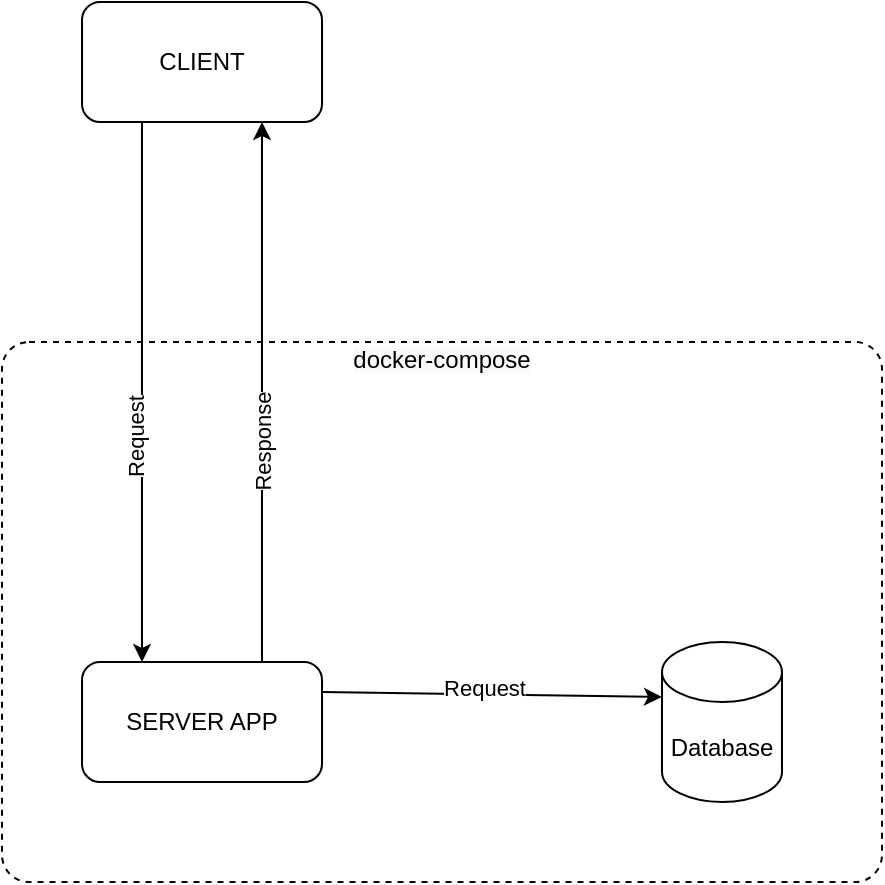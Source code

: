 <mxfile>
    <diagram id="1ePEYUxt6AJCUWiKRAxw" name="Page-1">
        <mxGraphModel dx="710" dy="444" grid="1" gridSize="10" guides="1" tooltips="1" connect="1" arrows="1" fold="1" page="1" pageScale="1" pageWidth="850" pageHeight="1100" math="0" shadow="0">
            <root>
                <mxCell id="0"/>
                <mxCell id="1" parent="0"/>
                <mxCell id="4" value="" style="group" vertex="1" connectable="0" parent="1">
                    <mxGeometry x="140" y="290" width="440" height="270" as="geometry"/>
                </mxCell>
                <mxCell id="2" value="" style="rounded=1;whiteSpace=wrap;html=1;dashed=1;arcSize=5;fillColor=none;" vertex="1" parent="4">
                    <mxGeometry width="440" height="270" as="geometry"/>
                </mxCell>
                <mxCell id="3" value="&lt;span style=&quot;color: rgb(0, 0, 0); font-family: Helvetica; font-size: 12px; font-style: normal; font-variant-ligatures: normal; font-variant-caps: normal; font-weight: 400; letter-spacing: normal; orphans: 2; text-align: center; text-indent: 0px; text-transform: none; widows: 2; word-spacing: 0px; -webkit-text-stroke-width: 0px; background-color: rgb(251, 251, 251); text-decoration-thickness: initial; text-decoration-style: initial; text-decoration-color: initial; float: none; display: inline !important;&quot;&gt;docker-compose&lt;/span&gt;" style="text;html=1;strokeColor=none;fillColor=none;align=center;verticalAlign=middle;whiteSpace=wrap;rounded=0;dashed=1;" vertex="1" parent="4">
                    <mxGeometry x="155" width="130" height="18" as="geometry"/>
                </mxCell>
                <mxCell id="5" value="Database" style="shape=cylinder3;whiteSpace=wrap;html=1;boundedLbl=1;backgroundOutline=1;size=15;rounded=1;fillColor=none;" vertex="1" parent="4">
                    <mxGeometry x="330" y="150" width="60" height="80" as="geometry"/>
                </mxCell>
                <mxCell id="10" style="edgeStyle=none;html=1;exitX=1;exitY=0.25;exitDx=0;exitDy=0;entryX=0;entryY=0;entryDx=0;entryDy=27.5;entryPerimeter=0;" edge="1" parent="4" source="7" target="5">
                    <mxGeometry relative="1" as="geometry"/>
                </mxCell>
                <mxCell id="11" value="Request" style="edgeLabel;html=1;align=center;verticalAlign=middle;resizable=0;points=[];" vertex="1" connectable="0" parent="10">
                    <mxGeometry x="-0.051" y="3" relative="1" as="geometry">
                        <mxPoint as="offset"/>
                    </mxGeometry>
                </mxCell>
                <mxCell id="7" value="SERVER APP" style="rounded=1;whiteSpace=wrap;html=1;fillColor=none;" vertex="1" parent="4">
                    <mxGeometry x="40" y="160" width="120" height="60" as="geometry"/>
                </mxCell>
                <mxCell id="8" style="edgeStyle=none;html=1;exitX=0.25;exitY=1;exitDx=0;exitDy=0;entryX=0.25;entryY=0;entryDx=0;entryDy=0;" edge="1" parent="1" source="6" target="7">
                    <mxGeometry relative="1" as="geometry"/>
                </mxCell>
                <mxCell id="12" value="Request" style="edgeLabel;html=1;align=center;verticalAlign=middle;resizable=0;points=[];rotation=-90;" vertex="1" connectable="0" parent="8">
                    <mxGeometry x="0.165" y="-3" relative="1" as="geometry">
                        <mxPoint as="offset"/>
                    </mxGeometry>
                </mxCell>
                <mxCell id="6" value="CLIENT" style="rounded=1;whiteSpace=wrap;html=1;fillColor=none;" vertex="1" parent="1">
                    <mxGeometry x="180" y="120" width="120" height="60" as="geometry"/>
                </mxCell>
                <mxCell id="9" value="" style="edgeStyle=none;html=1;exitX=0.75;exitY=0;exitDx=0;exitDy=0;entryX=0.75;entryY=1;entryDx=0;entryDy=0;" edge="1" parent="1" source="7" target="6">
                    <mxGeometry x="-0.185" relative="1" as="geometry">
                        <Array as="points">
                            <mxPoint x="270" y="320"/>
                        </Array>
                        <mxPoint as="offset"/>
                    </mxGeometry>
                </mxCell>
                <mxCell id="13" value="Response" style="edgeLabel;html=1;align=center;verticalAlign=middle;resizable=0;points=[];rotation=-90;" vertex="1" connectable="0" parent="9">
                    <mxGeometry x="-0.259" relative="1" as="geometry">
                        <mxPoint y="-10" as="offset"/>
                    </mxGeometry>
                </mxCell>
            </root>
        </mxGraphModel>
    </diagram>
    <diagram id="LhN8ZK9LdKvZgxUgG04Z" name="Page-2">
        <mxGraphModel dx="746" dy="466" grid="1" gridSize="10" guides="1" tooltips="1" connect="1" arrows="1" fold="1" page="1" pageScale="1" pageWidth="850" pageHeight="1100" math="0" shadow="0">
            <root>
                <mxCell id="0"/>
                <mxCell id="1" parent="0"/>
                <mxCell id="XRW9XLoBWcnM0fp5N3B--1" value="Controller" style="rounded=1;whiteSpace=wrap;html=1;fillColor=none;" vertex="1" parent="1">
                    <mxGeometry x="480" y="230" width="120" height="60" as="geometry"/>
                </mxCell>
                <mxCell id="XRW9XLoBWcnM0fp5N3B--2" value="Service" style="rounded=1;whiteSpace=wrap;html=1;fillColor=none;" vertex="1" parent="1">
                    <mxGeometry x="460" y="420" width="120" height="60" as="geometry"/>
                </mxCell>
                <mxCell id="XRW9XLoBWcnM0fp5N3B--3" value="Module" style="whiteSpace=wrap;html=1;rounded=1;fillColor=none;" vertex="1" parent="1">
                    <mxGeometry x="220" y="310" width="120" height="60" as="geometry"/>
                </mxCell>
            </root>
        </mxGraphModel>
    </diagram>
</mxfile>